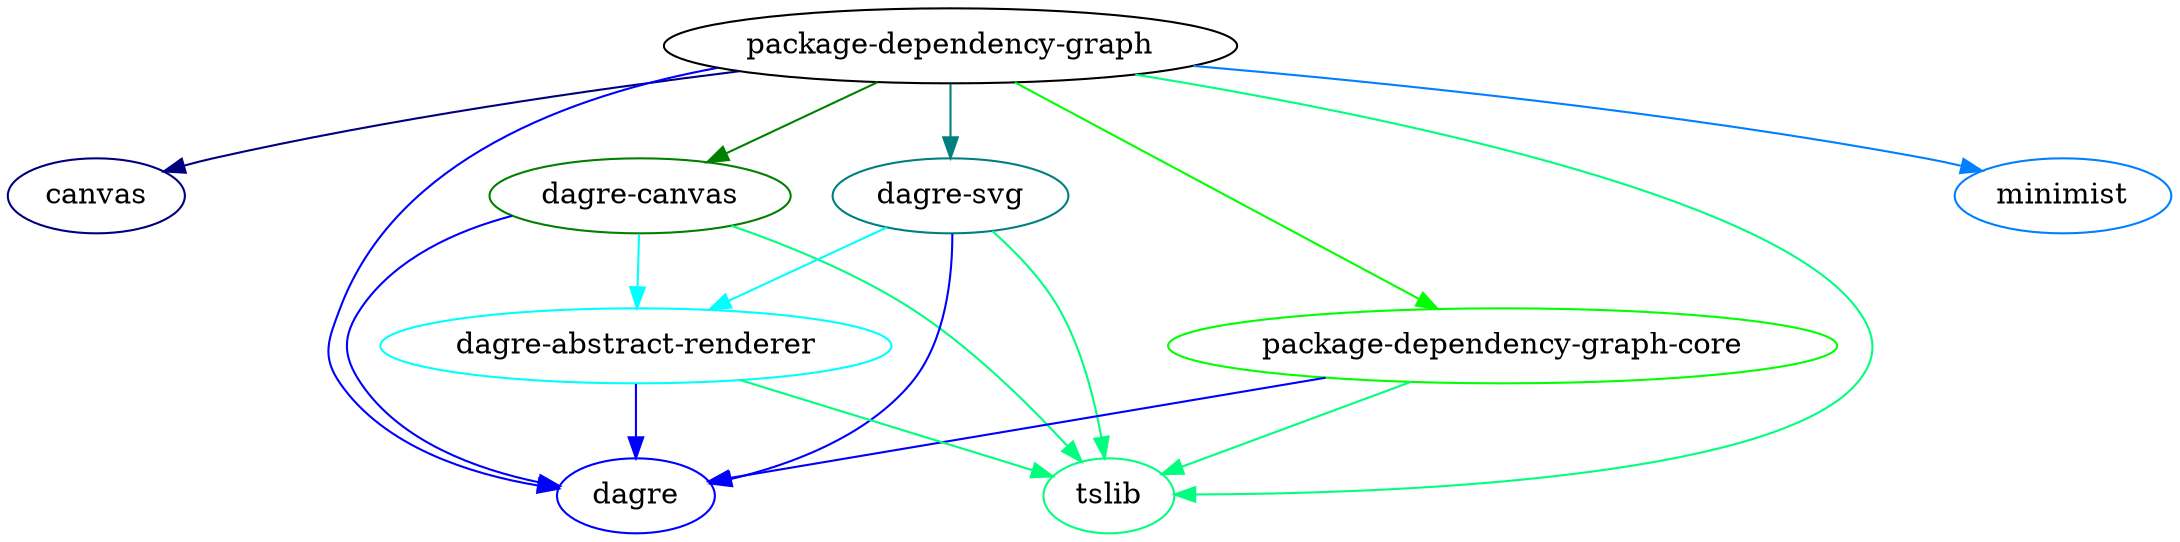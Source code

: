 // generated by package-dependency-graph
digraph {
  package_dependency_graph -> canvas[color = "#00007f"]
  package_dependency_graph -> dagre[color = "#0000ff"]
  package_dependency_graph -> dagre_canvas[color = "#007f00"]
  package_dependency_graph -> dagre_svg[color = "#007f7f"]
  package_dependency_graph -> minimist[color = "#007fff"]
  package_dependency_graph -> package_dependency_graph_core[color = "#00ff00"]
  package_dependency_graph -> tslib[color = "#00ff7f"]
  package_dependency_graph_core -> dagre[color = "#0000ff"]
  package_dependency_graph_core -> tslib[color = "#00ff7f"]
  dagre_abstract_renderer -> dagre[color = "#0000ff"]
  dagre_abstract_renderer -> tslib[color = "#00ff7f"]
  dagre_canvas -> dagre[color = "#0000ff"]
  dagre_canvas -> dagre_abstract_renderer[color = "#00ffff"]
  dagre_canvas -> tslib[color = "#00ff7f"]
  dagre_svg -> dagre[color = "#0000ff"]
  dagre_svg -> dagre_abstract_renderer[color = "#00ffff"]
  dagre_svg -> tslib[color = "#00ff7f"]

  package_dependency_graph[label = "package-dependency-graph", color = "#000000"]
  canvas[label = "canvas", color = "#00007f"]
  dagre[label = "dagre", color = "#0000ff"]
  dagre_canvas[label = "dagre-canvas", color = "#007f00"]
  dagre_svg[label = "dagre-svg", color = "#007f7f"]
  minimist[label = "minimist", color = "#007fff"]
  package_dependency_graph_core[label = "package-dependency-graph-core", color = "#00ff00"]
  tslib[label = "tslib", color = "#00ff7f"]
  dagre_abstract_renderer[label = "dagre-abstract-renderer", color = "#00ffff"]
}